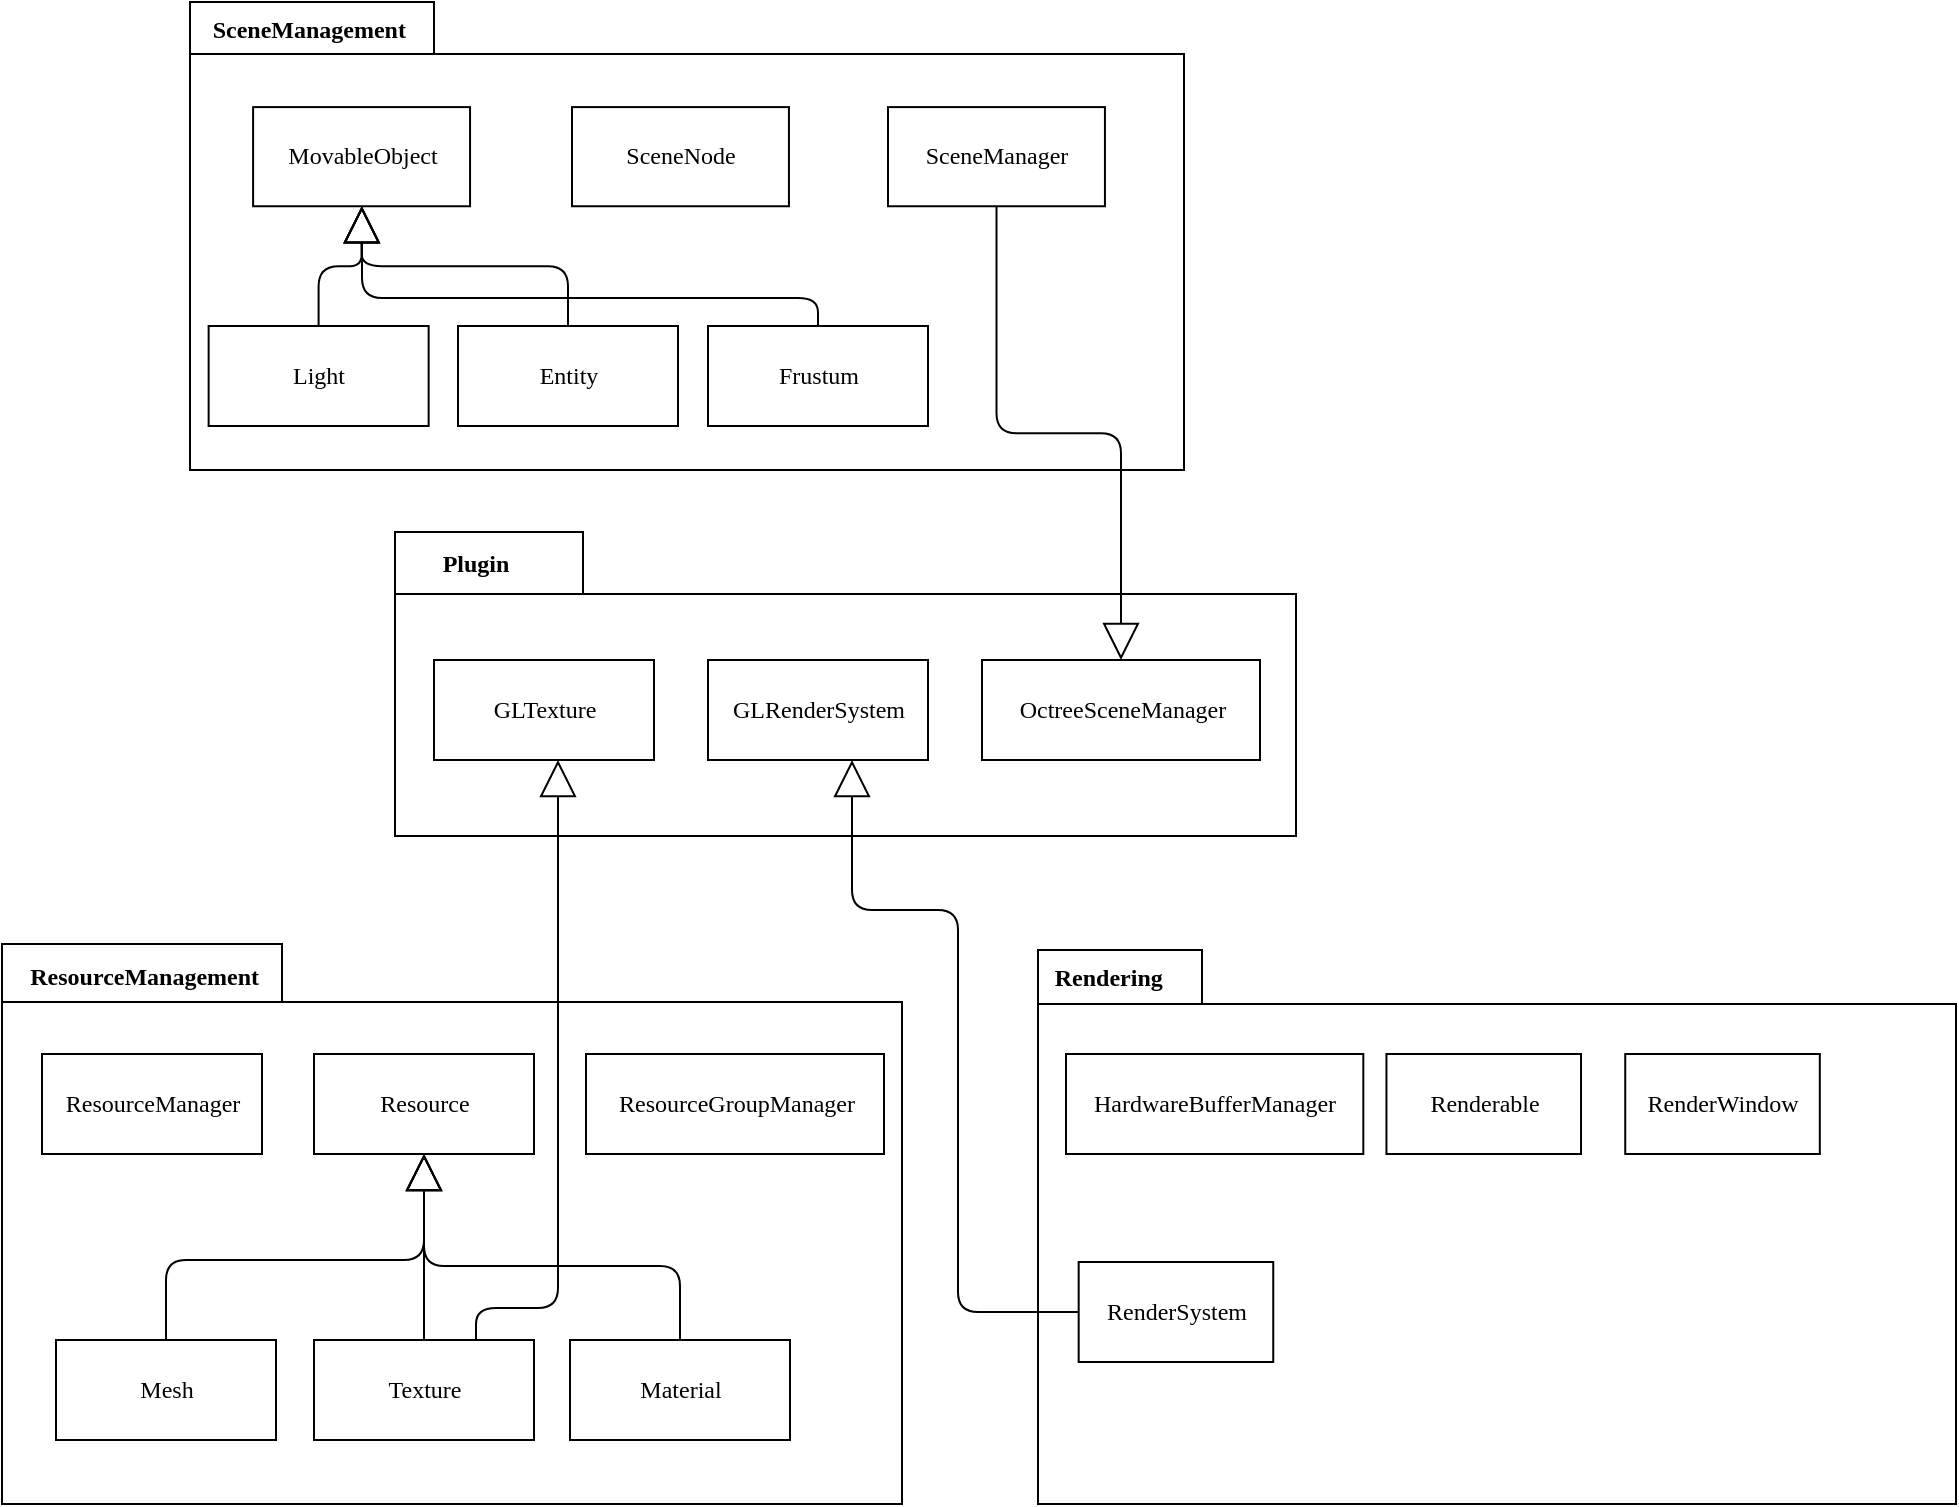 <mxfile version="14.4.3" type="device" pages="2"><diagram id="3e4jnOGMQ5hl_-yR93rZ" name="Page-1"><mxGraphModel dx="1438" dy="1007" grid="0" gridSize="10" guides="1" tooltips="1" connect="1" arrows="1" fold="1" page="0" pageScale="1" pageWidth="827" pageHeight="1169" math="0" shadow="0"><root><mxCell id="0"/><mxCell id="1" parent="0"/><mxCell id="gp-hS2u6GTx0Az4W2F3--3" value="" style="group;fontFamily=Comic Sans MS;" parent="1" vertex="1" connectable="0"><mxGeometry x="59" y="-97" width="497" height="234" as="geometry"/></mxCell><mxCell id="gp-hS2u6GTx0Az4W2F3--1" value="" style="shape=folder;fontStyle=1;spacingTop=10;tabWidth=122;tabHeight=26;tabPosition=left;html=1;align=left;fontFamily=Comic Sans MS;" parent="gp-hS2u6GTx0Az4W2F3--3" vertex="1"><mxGeometry width="497" height="234" as="geometry"/></mxCell><mxCell id="gp-hS2u6GTx0Az4W2F3--2" value="SceneManagement" style="text;align=center;fontStyle=1;verticalAlign=middle;spacingLeft=3;spacingRight=3;strokeColor=none;rotatable=0;points=[[0,0.5],[1,0.5]];portConstraint=eastwest;fontFamily=Comic Sans MS;" parent="gp-hS2u6GTx0Az4W2F3--3" vertex="1"><mxGeometry width="119.319" height="25.78" as="geometry"/></mxCell><mxCell id="gp-hS2u6GTx0Az4W2F3--4" value="MovableObject" style="html=1;fontFamily=Comic Sans MS;" parent="gp-hS2u6GTx0Az4W2F3--3" vertex="1"><mxGeometry x="31.556" y="52.551" width="108.472" height="49.576" as="geometry"/></mxCell><mxCell id="gp-hS2u6GTx0Az4W2F3--5" value="SceneNode" style="html=1;fontFamily=Comic Sans MS;" parent="gp-hS2u6GTx0Az4W2F3--3" vertex="1"><mxGeometry x="191.001" y="52.551" width="108.472" height="49.576" as="geometry"/></mxCell><mxCell id="gp-hS2u6GTx0Az4W2F3--6" value="SceneManager" style="html=1;fontFamily=Comic Sans MS;" parent="gp-hS2u6GTx0Az4W2F3--3" vertex="1"><mxGeometry x="348.999" y="52.551" width="108.472" height="49.576" as="geometry"/></mxCell><mxCell id="gp-hS2u6GTx0Az4W2F3--7" value="Light" style="html=1;fontFamily=Comic Sans MS;" parent="gp-hS2u6GTx0Az4W2F3--3" vertex="1"><mxGeometry x="9.32" y="162" width="110" height="50" as="geometry"/></mxCell><mxCell id="gp-hS2u6GTx0Az4W2F3--8" value="Entity" style="html=1;fontFamily=Comic Sans MS;" parent="gp-hS2u6GTx0Az4W2F3--3" vertex="1"><mxGeometry x="134" y="162" width="110" height="50" as="geometry"/></mxCell><mxCell id="gp-hS2u6GTx0Az4W2F3--9" value="Frustum" style="html=1;fontFamily=Comic Sans MS;" parent="gp-hS2u6GTx0Az4W2F3--3" vertex="1"><mxGeometry x="259" y="162" width="110" height="50" as="geometry"/></mxCell><mxCell id="gp-hS2u6GTx0Az4W2F3--10" value="" style="endArrow=block;endSize=16;endFill=0;html=1;edgeStyle=orthogonalEdgeStyle;fontFamily=Comic Sans MS;" parent="gp-hS2u6GTx0Az4W2F3--3" source="gp-hS2u6GTx0Az4W2F3--7" target="gp-hS2u6GTx0Az4W2F3--4" edge="1"><mxGeometry width="160" relative="1" as="geometry"><mxPoint x="-108" y="285" as="sourcePoint"/><mxPoint x="52" y="285" as="targetPoint"/></mxGeometry></mxCell><mxCell id="gp-hS2u6GTx0Az4W2F3--11" value="" style="endArrow=block;endSize=16;endFill=0;html=1;edgeStyle=orthogonalEdgeStyle;fontFamily=Comic Sans MS;" parent="gp-hS2u6GTx0Az4W2F3--3" source="gp-hS2u6GTx0Az4W2F3--8" target="gp-hS2u6GTx0Az4W2F3--4" edge="1"><mxGeometry width="160" relative="1" as="geometry"><mxPoint x="-104" y="299" as="sourcePoint"/><mxPoint x="56" y="299" as="targetPoint"/></mxGeometry></mxCell><mxCell id="gp-hS2u6GTx0Az4W2F3--13" value="" style="endArrow=block;endSize=16;endFill=0;html=1;edgeStyle=orthogonalEdgeStyle;fontFamily=Comic Sans MS;" parent="gp-hS2u6GTx0Az4W2F3--3" source="gp-hS2u6GTx0Az4W2F3--9" target="gp-hS2u6GTx0Az4W2F3--4" edge="1"><mxGeometry width="160" relative="1" as="geometry"><mxPoint x="34" y="297" as="sourcePoint"/><mxPoint x="194" y="297" as="targetPoint"/><Array as="points"><mxPoint x="314" y="148"/><mxPoint x="86" y="148"/></Array></mxGeometry></mxCell><mxCell id="gp-hS2u6GTx0Az4W2F3--14" value="" style="shape=folder;fontStyle=1;spacingTop=10;tabWidth=94;tabHeight=31;tabPosition=left;html=1;fontFamily=Comic Sans MS;" parent="1" vertex="1"><mxGeometry x="161.5" y="168" width="450.5" height="152" as="geometry"/></mxCell><mxCell id="gp-hS2u6GTx0Az4W2F3--17" value="" style="group;fontFamily=Comic Sans MS;" parent="1" vertex="1" connectable="0"><mxGeometry x="-35" y="374" width="450" height="280" as="geometry"/></mxCell><mxCell id="gp-hS2u6GTx0Az4W2F3--15" value="" style="shape=folder;fontStyle=1;spacingTop=10;tabWidth=140;tabHeight=29;tabPosition=left;html=1;fontFamily=Comic Sans MS;" parent="gp-hS2u6GTx0Az4W2F3--17" vertex="1"><mxGeometry width="450" height="280" as="geometry"/></mxCell><mxCell id="gp-hS2u6GTx0Az4W2F3--16" value="ResourceManagement" style="text;align=center;fontStyle=1;verticalAlign=middle;spacingLeft=3;spacingRight=3;strokeColor=none;rotatable=0;points=[[0,0.5],[1,0.5]];portConstraint=eastwest;fontFamily=Comic Sans MS;" parent="gp-hS2u6GTx0Az4W2F3--17" vertex="1"><mxGeometry x="25.002" y="-0.004" width="92.698" height="31.339" as="geometry"/></mxCell><mxCell id="gp-hS2u6GTx0Az4W2F3--18" value="ResourceManager" style="html=1;fontFamily=Comic Sans MS;" parent="gp-hS2u6GTx0Az4W2F3--17" vertex="1"><mxGeometry x="20" y="55" width="110" height="50" as="geometry"/></mxCell><mxCell id="gp-hS2u6GTx0Az4W2F3--19" value="Resource" style="html=1;fontFamily=Comic Sans MS;" parent="gp-hS2u6GTx0Az4W2F3--17" vertex="1"><mxGeometry x="156" y="55" width="110" height="50" as="geometry"/></mxCell><mxCell id="gp-hS2u6GTx0Az4W2F3--20" value="ResourceGroupManager" style="html=1;fontFamily=Comic Sans MS;" parent="gp-hS2u6GTx0Az4W2F3--17" vertex="1"><mxGeometry x="292" y="55" width="149" height="50" as="geometry"/></mxCell><mxCell id="gp-hS2u6GTx0Az4W2F3--21" value="Mesh" style="html=1;fontFamily=Comic Sans MS;" parent="gp-hS2u6GTx0Az4W2F3--17" vertex="1"><mxGeometry x="27" y="198" width="110" height="50" as="geometry"/></mxCell><mxCell id="gp-hS2u6GTx0Az4W2F3--22" value="Texture" style="html=1;fontFamily=Comic Sans MS;" parent="gp-hS2u6GTx0Az4W2F3--17" vertex="1"><mxGeometry x="156" y="198" width="110" height="50" as="geometry"/></mxCell><mxCell id="gp-hS2u6GTx0Az4W2F3--23" value="Material" style="html=1;fontFamily=Comic Sans MS;" parent="gp-hS2u6GTx0Az4W2F3--17" vertex="1"><mxGeometry x="284" y="198" width="110" height="50" as="geometry"/></mxCell><mxCell id="gp-hS2u6GTx0Az4W2F3--24" value="" style="endArrow=block;endSize=16;endFill=0;html=1;edgeStyle=orthogonalEdgeStyle;fontFamily=Comic Sans MS;" parent="gp-hS2u6GTx0Az4W2F3--17" source="gp-hS2u6GTx0Az4W2F3--21" target="gp-hS2u6GTx0Az4W2F3--19" edge="1"><mxGeometry width="160" relative="1" as="geometry"><mxPoint x="52" y="312" as="sourcePoint"/><mxPoint x="212" y="312" as="targetPoint"/><Array as="points"><mxPoint x="82" y="158"/><mxPoint x="211" y="158"/></Array></mxGeometry></mxCell><mxCell id="gp-hS2u6GTx0Az4W2F3--25" value="" style="endArrow=block;endSize=16;endFill=0;html=1;fontFamily=Comic Sans MS;" parent="gp-hS2u6GTx0Az4W2F3--17" source="gp-hS2u6GTx0Az4W2F3--22" target="gp-hS2u6GTx0Az4W2F3--19" edge="1"><mxGeometry width="160" relative="1" as="geometry"><mxPoint x="121" y="311" as="sourcePoint"/><mxPoint x="281" y="311" as="targetPoint"/></mxGeometry></mxCell><mxCell id="gp-hS2u6GTx0Az4W2F3--26" value="" style="endArrow=block;endSize=16;endFill=0;html=1;edgeStyle=orthogonalEdgeStyle;fontFamily=Comic Sans MS;" parent="gp-hS2u6GTx0Az4W2F3--17" source="gp-hS2u6GTx0Az4W2F3--23" target="gp-hS2u6GTx0Az4W2F3--19" edge="1"><mxGeometry width="160" relative="1" as="geometry"><mxPoint x="168" y="317" as="sourcePoint"/><mxPoint x="328" y="317" as="targetPoint"/><Array as="points"><mxPoint x="339" y="161"/><mxPoint x="211" y="161"/></Array></mxGeometry></mxCell><mxCell id="gp-hS2u6GTx0Az4W2F3--29" value="" style="group;fontFamily=Comic Sans MS;" parent="1" vertex="1" connectable="0"><mxGeometry x="483" y="377" width="459" height="277" as="geometry"/></mxCell><mxCell id="gp-hS2u6GTx0Az4W2F3--27" value="" style="shape=folder;fontStyle=1;spacingTop=10;tabWidth=82;tabHeight=27;tabPosition=left;html=1;fontFamily=Comic Sans MS;" parent="gp-hS2u6GTx0Az4W2F3--29" vertex="1"><mxGeometry width="459" height="277" as="geometry"/></mxCell><mxCell id="gp-hS2u6GTx0Az4W2F3--28" value="Rendering" style="text;align=center;fontStyle=1;verticalAlign=middle;spacingLeft=3;spacingRight=3;strokeColor=none;rotatable=0;points=[[0,0.5],[1,0.5]];portConstraint=eastwest;fontFamily=Comic Sans MS;" parent="gp-hS2u6GTx0Az4W2F3--29" vertex="1"><mxGeometry width="70.751" height="26" as="geometry"/></mxCell><mxCell id="gp-hS2u6GTx0Az4W2F3--30" value="HardwareBufferManager" style="html=1;fontFamily=Comic Sans MS;" parent="gp-hS2u6GTx0Az4W2F3--29" vertex="1"><mxGeometry x="14" y="52" width="148.66" height="50" as="geometry"/></mxCell><mxCell id="gp-hS2u6GTx0Az4W2F3--31" value="Renderable" style="html=1;fontFamily=Comic Sans MS;" parent="gp-hS2u6GTx0Az4W2F3--29" vertex="1"><mxGeometry x="174.225" y="52" width="97.283" height="50" as="geometry"/></mxCell><mxCell id="gp-hS2u6GTx0Az4W2F3--32" value="RenderWindow" style="html=1;fontFamily=Comic Sans MS;" parent="gp-hS2u6GTx0Az4W2F3--29" vertex="1"><mxGeometry x="293.618" y="52" width="97.283" height="50" as="geometry"/></mxCell><mxCell id="gp-hS2u6GTx0Az4W2F3--33" value="RenderSystem" style="html=1;fontFamily=Comic Sans MS;" parent="gp-hS2u6GTx0Az4W2F3--29" vertex="1"><mxGeometry x="20.341" y="156" width="97.283" height="50" as="geometry"/></mxCell><mxCell id="gp-hS2u6GTx0Az4W2F3--34" value="Plugin" style="text;align=center;fontStyle=1;verticalAlign=middle;spacingLeft=3;spacingRight=3;strokeColor=none;rotatable=0;points=[[0,0.5],[1,0.5]];portConstraint=eastwest;fontFamily=Comic Sans MS;" parent="1" vertex="1"><mxGeometry x="162" y="170" width="80" height="26" as="geometry"/></mxCell><mxCell id="gp-hS2u6GTx0Az4W2F3--35" value="GLTexture" style="html=1;fontFamily=Comic Sans MS;" parent="1" vertex="1"><mxGeometry x="181" y="232" width="110" height="50" as="geometry"/></mxCell><mxCell id="gp-hS2u6GTx0Az4W2F3--36" value="GLRenderSystem" style="html=1;fontFamily=Comic Sans MS;" parent="1" vertex="1"><mxGeometry x="318" y="232" width="110" height="50" as="geometry"/></mxCell><mxCell id="gp-hS2u6GTx0Az4W2F3--37" value="OctreeSceneManager" style="html=1;fontFamily=Comic Sans MS;" parent="1" vertex="1"><mxGeometry x="455" y="232" width="139" height="50" as="geometry"/></mxCell><mxCell id="gp-hS2u6GTx0Az4W2F3--38" value="" style="endArrow=block;endSize=16;endFill=0;html=1;edgeStyle=orthogonalEdgeStyle;fontFamily=Comic Sans MS;" parent="1" source="gp-hS2u6GTx0Az4W2F3--22" target="gp-hS2u6GTx0Az4W2F3--35" edge="1"><mxGeometry width="160" relative="1" as="geometry"><mxPoint x="-20" y="316" as="sourcePoint"/><mxPoint x="140" y="316" as="targetPoint"/><Array as="points"><mxPoint x="202" y="556"/><mxPoint x="243" y="556"/></Array></mxGeometry></mxCell><mxCell id="gp-hS2u6GTx0Az4W2F3--40" value="" style="endArrow=block;endSize=16;endFill=0;html=1;edgeStyle=orthogonalEdgeStyle;fontFamily=Comic Sans MS;" parent="1" source="gp-hS2u6GTx0Az4W2F3--33" target="gp-hS2u6GTx0Az4W2F3--36" edge="1"><mxGeometry width="160" relative="1" as="geometry"><mxPoint x="607" y="342" as="sourcePoint"/><mxPoint x="767" y="342" as="targetPoint"/><Array as="points"><mxPoint x="443" y="558"/><mxPoint x="443" y="357"/><mxPoint x="390" y="357"/></Array></mxGeometry></mxCell><mxCell id="gp-hS2u6GTx0Az4W2F3--41" value="" style="endArrow=block;endSize=16;endFill=0;html=1;edgeStyle=orthogonalEdgeStyle;fontFamily=Comic Sans MS;" parent="1" source="gp-hS2u6GTx0Az4W2F3--6" target="gp-hS2u6GTx0Az4W2F3--37" edge="1"><mxGeometry width="160" relative="1" as="geometry"><mxPoint x="628" y="54" as="sourcePoint"/><mxPoint x="788" y="54" as="targetPoint"/></mxGeometry></mxCell></root></mxGraphModel></diagram><diagram id="owCho9BU30Jm5nkme5lH" name="Page-2"><mxGraphModel dx="865" dy="506" grid="0" gridSize="10" guides="1" tooltips="1" connect="1" arrows="1" fold="1" page="0" pageScale="1" pageWidth="827" pageHeight="1169" math="0" shadow="0"><root><mxCell id="RnMbV2aCEgybNe5rOAFZ-0"/><mxCell id="RnMbV2aCEgybNe5rOAFZ-1" parent="RnMbV2aCEgybNe5rOAFZ-0"/><mxCell id="RnMbV2aCEgybNe5rOAFZ-2" value="Root" style="swimlane;fontStyle=1;align=center;verticalAlign=top;childLayout=stackLayout;horizontal=1;startSize=26;horizontalStack=0;resizeParent=1;resizeParentMax=0;resizeLast=0;collapsible=1;marginBottom=0;fontFamily=Comic Sans MS;" vertex="1" parent="RnMbV2aCEgybNe5rOAFZ-1"><mxGeometry x="232" y="256" width="439" height="1096" as="geometry"/></mxCell><mxCell id="RnMbV2aCEgybNe5rOAFZ-4" value="" style="line;strokeWidth=1;fillColor=none;align=left;verticalAlign=middle;spacingTop=-1;spacingLeft=3;spacingRight=3;rotatable=0;labelPosition=right;points=[];portConstraint=eastwest;fontFamily=Comic Sans MS;" vertex="1" parent="RnMbV2aCEgybNe5rOAFZ-2"><mxGeometry y="26" width="439" height="8" as="geometry"/></mxCell><mxCell id="RnMbV2aCEgybNe5rOAFZ-5" value="# void loadPlugins(const String&amp; pluginfile=&quot;plugins.cfg&quot;)" style="text;strokeColor=none;fillColor=none;align=left;verticalAlign=top;spacingLeft=4;spacingRight=4;overflow=hidden;rotatable=0;points=[[0,0.5],[1,0.5]];portConstraint=eastwest;fontFamily=Comic Sans MS;" vertex="1" parent="RnMbV2aCEgybNe5rOAFZ-2"><mxGeometry y="34" width="439" height="26" as="geometry"/></mxCell><mxCell id="RnMbV2aCEgybNe5rOAFZ-16" value="# void initialisePlugins()" style="text;strokeColor=none;fillColor=none;align=left;verticalAlign=top;spacingLeft=4;spacingRight=4;overflow=hidden;rotatable=0;points=[[0,0.5],[1,0.5]];portConstraint=eastwest;fontFamily=Comic Sans MS;" vertex="1" parent="RnMbV2aCEgybNe5rOAFZ-2"><mxGeometry y="60" width="439" height="26" as="geometry"/></mxCell><mxCell id="RnMbV2aCEgybNe5rOAFZ-17" value="# void shutdownPlugins()" style="text;strokeColor=none;fillColor=none;align=left;verticalAlign=top;spacingLeft=4;spacingRight=4;overflow=hidden;rotatable=0;points=[[0,0.5],[1,0.5]];portConstraint=eastwest;fontFamily=Comic Sans MS;" vertex="1" parent="RnMbV2aCEgybNe5rOAFZ-2"><mxGeometry y="86" width="439" height="26" as="geometry"/></mxCell><mxCell id="RnMbV2aCEgybNe5rOAFZ-18" value="# void unloadPlugins()" style="text;strokeColor=none;fillColor=none;align=left;verticalAlign=top;spacingLeft=4;spacingRight=4;overflow=hidden;rotatable=0;points=[[0,0.5],[1,0.5]];portConstraint=eastwest;fontFamily=Comic Sans MS;" vertex="1" parent="RnMbV2aCEgybNe5rOAFZ-2"><mxGeometry y="112" width="439" height="26" as="geometry"/></mxCell><mxCell id="RnMbV2aCEgybNe5rOAFZ-19" value="# void saveConfig()" style="text;strokeColor=none;fillColor=none;align=left;verticalAlign=top;spacingLeft=4;spacingRight=4;overflow=hidden;rotatable=0;points=[[0,0.5],[1,0.5]];portConstraint=eastwest;fontFamily=Comic Sans MS;" vertex="1" parent="RnMbV2aCEgybNe5rOAFZ-2"><mxGeometry y="138" width="439" height="26" as="geometry"/></mxCell><mxCell id="RnMbV2aCEgybNe5rOAFZ-20" value="# bool restoreConfig()" style="text;strokeColor=none;fillColor=none;align=left;verticalAlign=top;spacingLeft=4;spacingRight=4;overflow=hidden;rotatable=0;points=[[0,0.5],[1,0.5]];portConstraint=eastwest;fontFamily=Comic Sans MS;" vertex="1" parent="RnMbV2aCEgybNe5rOAFZ-2"><mxGeometry y="164" width="439" height="26" as="geometry"/></mxCell><mxCell id="RnMbV2aCEgybNe5rOAFZ-21" value="# void addRenderSystem(RenderSystem* newRend)" style="text;strokeColor=none;fillColor=none;align=left;verticalAlign=top;spacingLeft=4;spacingRight=4;overflow=hidden;rotatable=0;points=[[0,0.5],[1,0.5]];portConstraint=eastwest;fontFamily=Comic Sans MS;" vertex="1" parent="RnMbV2aCEgybNe5rOAFZ-2"><mxGeometry y="190" width="439" height="26" as="geometry"/></mxCell><mxCell id="RnMbV2aCEgybNe5rOAFZ-28" value="# const RenderSystemList&amp; getAvailableRenderers()" style="text;strokeColor=none;fillColor=none;align=left;verticalAlign=top;spacingLeft=4;spacingRight=4;overflow=hidden;rotatable=0;points=[[0,0.5],[1,0.5]];portConstraint=eastwest;fontFamily=Comic Sans MS;" vertex="1" parent="RnMbV2aCEgybNe5rOAFZ-2"><mxGeometry y="216" width="439" height="26" as="geometry"/></mxCell><mxCell id="RnMbV2aCEgybNe5rOAFZ-29" value="# RenderSystem* getRenderSystemByName(const String&amp; name)" style="text;strokeColor=none;fillColor=none;align=left;verticalAlign=top;spacingLeft=4;spacingRight=4;overflow=hidden;rotatable=0;points=[[0,0.5],[1,0.5]];portConstraint=eastwest;fontFamily=Comic Sans MS;" vertex="1" parent="RnMbV2aCEgybNe5rOAFZ-2"><mxGeometry y="242" width="439" height="26" as="geometry"/></mxCell><mxCell id="RnMbV2aCEgybNe5rOAFZ-30" value="# RenderSystem* getRenderSystem()" style="text;strokeColor=none;fillColor=none;align=left;verticalAlign=top;spacingLeft=4;spacingRight=4;overflow=hidden;rotatable=0;points=[[0,0.5],[1,0.5]];portConstraint=eastwest;fontFamily=Comic Sans MS;" vertex="1" parent="RnMbV2aCEgybNe5rOAFZ-2"><mxGeometry y="268" width="439" height="26" as="geometry"/></mxCell><mxCell id="RnMbV2aCEgybNe5rOAFZ-22" value="# void setRenderSystem(RenderSystem* system)" style="text;strokeColor=none;fillColor=none;align=left;verticalAlign=top;spacingLeft=4;spacingRight=4;overflow=hidden;rotatable=0;points=[[0,0.5],[1,0.5]];portConstraint=eastwest;fontFamily=Comic Sans MS;" vertex="1" parent="RnMbV2aCEgybNe5rOAFZ-2"><mxGeometry y="294" width="439" height="26" as="geometry"/></mxCell><mxCell id="RnMbV2aCEgybNe5rOAFZ-23" value="# RenderWindow* initialise(bool autoCreateWindow, &#10;                                            const String&amp; windowTitle, &#10;                                            const String&amp; customCapabilitiesConfig" style="text;strokeColor=none;fillColor=none;align=left;verticalAlign=top;spacingLeft=4;spacingRight=4;overflow=hidden;rotatable=0;points=[[0,0.5],[1,0.5]];portConstraint=eastwest;fontFamily=Comic Sans MS;" vertex="1" parent="RnMbV2aCEgybNe5rOAFZ-2"><mxGeometry y="320" width="439" height="54" as="geometry"/></mxCell><mxCell id="RnMbV2aCEgybNe5rOAFZ-24" value="# void addSceneManagerFactory(SceneManagerFactory* fact)" style="text;strokeColor=none;fillColor=none;align=left;verticalAlign=top;spacingLeft=4;spacingRight=4;overflow=hidden;rotatable=0;points=[[0,0.5],[1,0.5]];portConstraint=eastwest;fontFamily=Comic Sans MS;" vertex="1" parent="RnMbV2aCEgybNe5rOAFZ-2"><mxGeometry y="374" width="439" height="26" as="geometry"/></mxCell><mxCell id="RnMbV2aCEgybNe5rOAFZ-25" value="# void removeSceneManagerFactory(SceneManagerFactory* fact)" style="text;strokeColor=none;fillColor=none;align=left;verticalAlign=top;spacingLeft=4;spacingRight=4;overflow=hidden;rotatable=0;points=[[0,0.5],[1,0.5]];portConstraint=eastwest;fontFamily=Comic Sans MS;" vertex="1" parent="RnMbV2aCEgybNe5rOAFZ-2"><mxGeometry y="400" width="439" height="26" as="geometry"/></mxCell><mxCell id="RnMbV2aCEgybNe5rOAFZ-26" value="# SceneManager* createSceneManager(const String&amp; typename, &#10;                                                                const String&amp; instanceName)" style="text;strokeColor=none;fillColor=none;align=left;verticalAlign=top;spacingLeft=4;spacingRight=4;overflow=hidden;rotatable=0;points=[[0,0.5],[1,0.5]];portConstraint=eastwest;fontFamily=Comic Sans MS;" vertex="1" parent="RnMbV2aCEgybNe5rOAFZ-2"><mxGeometry y="426" width="439" height="41" as="geometry"/></mxCell><mxCell id="RnMbV2aCEgybNe5rOAFZ-27" value="# void destroySceneManager(SceneManager* sm)" style="text;strokeColor=none;fillColor=none;align=left;verticalAlign=top;spacingLeft=4;spacingRight=4;overflow=hidden;rotatable=0;points=[[0,0.5],[1,0.5]];portConstraint=eastwest;fontFamily=Comic Sans MS;" vertex="1" parent="RnMbV2aCEgybNe5rOAFZ-2"><mxGeometry y="467" width="439" height="26" as="geometry"/></mxCell><mxCell id="RnMbV2aCEgybNe5rOAFZ-31" value="# SceneManager* getSceneManager(const String&amp; instanceName)" style="text;strokeColor=none;fillColor=none;align=left;verticalAlign=top;spacingLeft=4;spacingRight=4;overflow=hidden;rotatable=0;points=[[0,0.5],[1,0.5]];portConstraint=eastwest;fontFamily=Comic Sans MS;" vertex="1" parent="RnMbV2aCEgybNe5rOAFZ-2"><mxGeometry y="493" width="439" height="26" as="geometry"/></mxCell><mxCell id="RnMbV2aCEgybNe5rOAFZ-32" value="# TextureManager* getTextureManager()" style="text;strokeColor=none;fillColor=none;align=left;verticalAlign=top;spacingLeft=4;spacingRight=4;overflow=hidden;rotatable=0;points=[[0,0.5],[1,0.5]];portConstraint=eastwest;fontFamily=Comic Sans MS;" vertex="1" parent="RnMbV2aCEgybNe5rOAFZ-2"><mxGeometry y="519" width="439" height="26" as="geometry"/></mxCell><mxCell id="RnMbV2aCEgybNe5rOAFZ-33" value="# MeshManager* getMeshManager()" style="text;strokeColor=none;fillColor=none;align=left;verticalAlign=top;spacingLeft=4;spacingRight=4;overflow=hidden;rotatable=0;points=[[0,0.5],[1,0.5]];portConstraint=eastwest;fontFamily=Comic Sans MS;" vertex="1" parent="RnMbV2aCEgybNe5rOAFZ-2"><mxGeometry y="545" width="439" height="26" as="geometry"/></mxCell><mxCell id="RnMbV2aCEgybNe5rOAFZ-34" value="# void startRendering()" style="text;strokeColor=none;fillColor=none;align=left;verticalAlign=top;spacingLeft=4;spacingRight=4;overflow=hidden;rotatable=0;points=[[0,0.5],[1,0.5]];portConstraint=eastwest;fontFamily=Comic Sans MS;" vertex="1" parent="RnMbV2aCEgybNe5rOAFZ-2"><mxGeometry y="571" width="439" height="26" as="geometry"/></mxCell><mxCell id="RnMbV2aCEgybNe5rOAFZ-35" value="# bool renderOneFrame()" style="text;strokeColor=none;fillColor=none;align=left;verticalAlign=top;spacingLeft=4;spacingRight=4;overflow=hidden;rotatable=0;points=[[0,0.5],[1,0.5]];portConstraint=eastwest;fontFamily=Comic Sans MS;" vertex="1" parent="RnMbV2aCEgybNe5rOAFZ-2"><mxGeometry y="597" width="439" height="26" as="geometry"/></mxCell><mxCell id="RnMbV2aCEgybNe5rOAFZ-36" value="# bool renderOneFrame(Real timeSinceLastFrame)" style="text;strokeColor=none;fillColor=none;align=left;verticalAlign=top;spacingLeft=4;spacingRight=4;overflow=hidden;rotatable=0;points=[[0,0.5],[1,0.5]];portConstraint=eastwest;fontFamily=Comic Sans MS;" vertex="1" parent="RnMbV2aCEgybNe5rOAFZ-2"><mxGeometry y="623" width="439" height="26" as="geometry"/></mxCell><mxCell id="RnMbV2aCEgybNe5rOAFZ-37" value="# void shutdown()" style="text;strokeColor=none;fillColor=none;align=left;verticalAlign=top;spacingLeft=4;spacingRight=4;overflow=hidden;rotatable=0;points=[[0,0.5],[1,0.5]];portConstraint=eastwest;fontFamily=Comic Sans MS;" vertex="1" parent="RnMbV2aCEgybNe5rOAFZ-2"><mxGeometry y="649" width="439" height="26" as="geometry"/></mxCell><mxCell id="RnMbV2aCEgybNe5rOAFZ-38" value="# RenderWindow* createRenderWindow(const String&amp; name, &#10;                                                                 unsigned int width, &#10;                                                                 unsigned int height, &#10;                                                                 bool fullScreen, &#10;                                                                 NameValuePairList* miscParams=0" style="text;strokeColor=none;fillColor=none;align=left;verticalAlign=top;spacingLeft=4;spacingRight=4;overflow=hidden;rotatable=0;points=[[0,0.5],[1,0.5]];portConstraint=eastwest;fontFamily=Comic Sans MS;" vertex="1" parent="RnMbV2aCEgybNe5rOAFZ-2"><mxGeometry y="675" width="439" height="83" as="geometry"/></mxCell><mxCell id="RnMbV2aCEgybNe5rOAFZ-39" value="# RenderTarget* detachRenderTarget(RenderTarget* pWin)" style="text;strokeColor=none;fillColor=none;align=left;verticalAlign=top;spacingLeft=4;spacingRight=4;overflow=hidden;rotatable=0;points=[[0,0.5],[1,0.5]];portConstraint=eastwest;fontFamily=Comic Sans MS;" vertex="1" parent="RnMbV2aCEgybNe5rOAFZ-2"><mxGeometry y="758" width="439" height="26" as="geometry"/></mxCell><mxCell id="RnMbV2aCEgybNe5rOAFZ-41" value="# RenderTarget* detachRenderTarget(const String&amp; name)" style="text;strokeColor=none;fillColor=none;align=left;verticalAlign=top;spacingLeft=4;spacingRight=4;overflow=hidden;rotatable=0;points=[[0,0.5],[1,0.5]];portConstraint=eastwest;fontFamily=Comic Sans MS;" vertex="1" parent="RnMbV2aCEgybNe5rOAFZ-2"><mxGeometry y="784" width="439" height="26" as="geometry"/></mxCell><mxCell id="RnMbV2aCEgybNe5rOAFZ-42" value="# void destroyRenderTarget(RenderTarget* target)" style="text;strokeColor=none;fillColor=none;align=left;verticalAlign=top;spacingLeft=4;spacingRight=4;overflow=hidden;rotatable=0;points=[[0,0.5],[1,0.5]];portConstraint=eastwest;fontFamily=Comic Sans MS;" vertex="1" parent="RnMbV2aCEgybNe5rOAFZ-2"><mxGeometry y="810" width="439" height="26" as="geometry"/></mxCell><mxCell id="RnMbV2aCEgybNe5rOAFZ-43" value="# void destroyRenderTarget(const String&amp; name)" style="text;strokeColor=none;fillColor=none;align=left;verticalAlign=top;spacingLeft=4;spacingRight=4;overflow=hidden;rotatable=0;points=[[0,0.5],[1,0.5]];portConstraint=eastwest;fontFamily=Comic Sans MS;" vertex="1" parent="RnMbV2aCEgybNe5rOAFZ-2"><mxGeometry y="836" width="439" height="26" as="geometry"/></mxCell><mxCell id="RnMbV2aCEgybNe5rOAFZ-44" value="# RenderTarget* getRenderTarget(const String&amp; name)" style="text;strokeColor=none;fillColor=none;align=left;verticalAlign=top;spacingLeft=4;spacingRight=4;overflow=hidden;rotatable=0;points=[[0,0.5],[1,0.5]];portConstraint=eastwest;fontFamily=Comic Sans MS;" vertex="1" parent="RnMbV2aCEgybNe5rOAFZ-2"><mxGeometry y="862" width="439" height="26" as="geometry"/></mxCell><mxCell id="RnMbV2aCEgybNe5rOAFZ-45" value="# void loadPlugin(const String&amp; pluginName)" style="text;strokeColor=none;fillColor=none;align=left;verticalAlign=top;spacingLeft=4;spacingRight=4;overflow=hidden;rotatable=0;points=[[0,0.5],[1,0.5]];portConstraint=eastwest;fontFamily=Comic Sans MS;" vertex="1" parent="RnMbV2aCEgybNe5rOAFZ-2"><mxGeometry y="888" width="439" height="26" as="geometry"/></mxCell><mxCell id="RnMbV2aCEgybNe5rOAFZ-46" value="# void unloadPlugin(const String&amp; pluginName)" style="text;strokeColor=none;fillColor=none;align=left;verticalAlign=top;spacingLeft=4;spacingRight=4;overflow=hidden;rotatable=0;points=[[0,0.5],[1,0.5]];portConstraint=eastwest;fontFamily=Comic Sans MS;" vertex="1" parent="RnMbV2aCEgybNe5rOAFZ-2"><mxGeometry y="914" width="439" height="26" as="geometry"/></mxCell><mxCell id="RnMbV2aCEgybNe5rOAFZ-47" value="# void installPlugin(Plugin* plugin)" style="text;strokeColor=none;fillColor=none;align=left;verticalAlign=top;spacingLeft=4;spacingRight=4;overflow=hidden;rotatable=0;points=[[0,0.5],[1,0.5]];portConstraint=eastwest;fontFamily=Comic Sans MS;" vertex="1" parent="RnMbV2aCEgybNe5rOAFZ-2"><mxGeometry y="940" width="439" height="26" as="geometry"/></mxCell><mxCell id="RnMbV2aCEgybNe5rOAFZ-48" value="# void uninstallPlugin(Plugin* plugin)" style="text;strokeColor=none;fillColor=none;align=left;verticalAlign=top;spacingLeft=4;spacingRight=4;overflow=hidden;rotatable=0;points=[[0,0.5],[1,0.5]];portConstraint=eastwest;fontFamily=Comic Sans MS;" vertex="1" parent="RnMbV2aCEgybNe5rOAFZ-2"><mxGeometry y="966" width="439" height="26" as="geometry"/></mxCell><mxCell id="RnMbV2aCEgybNe5rOAFZ-52" value="# bool _updateAllRenderTargets()" style="text;strokeColor=none;fillColor=none;align=left;verticalAlign=top;spacingLeft=4;spacingRight=4;overflow=hidden;rotatable=0;points=[[0,0.5],[1,0.5]];portConstraint=eastwest;fontFamily=Comic Sans MS;" vertex="1" parent="RnMbV2aCEgybNe5rOAFZ-2"><mxGeometry y="992" width="439" height="26" as="geometry"/></mxCell><mxCell id="RnMbV2aCEgybNe5rOAFZ-49" value="# bool _fireFrameStarted(FrameEvent&amp; evt)" style="text;strokeColor=none;fillColor=none;align=left;verticalAlign=top;spacingLeft=4;spacingRight=4;overflow=hidden;rotatable=0;points=[[0,0.5],[1,0.5]];portConstraint=eastwest;fontFamily=Comic Sans MS;" vertex="1" parent="RnMbV2aCEgybNe5rOAFZ-2"><mxGeometry y="1018" width="439" height="26" as="geometry"/></mxCell><mxCell id="RnMbV2aCEgybNe5rOAFZ-50" value="# bool _fireFrameRenderingQueued(FrameEvent&amp; evt)" style="text;strokeColor=none;fillColor=none;align=left;verticalAlign=top;spacingLeft=4;spacingRight=4;overflow=hidden;rotatable=0;points=[[0,0.5],[1,0.5]];portConstraint=eastwest;fontFamily=Comic Sans MS;" vertex="1" parent="RnMbV2aCEgybNe5rOAFZ-2"><mxGeometry y="1044" width="439" height="26" as="geometry"/></mxCell><mxCell id="RnMbV2aCEgybNe5rOAFZ-51" value="# bool _fireFrameEnded(FrameEvent&amp; evt)" style="text;strokeColor=none;fillColor=none;align=left;verticalAlign=top;spacingLeft=4;spacingRight=4;overflow=hidden;rotatable=0;points=[[0,0.5],[1,0.5]];portConstraint=eastwest;fontFamily=Comic Sans MS;" vertex="1" parent="RnMbV2aCEgybNe5rOAFZ-2"><mxGeometry y="1070" width="439" height="26" as="geometry"/></mxCell><mxCell id="RnMbV2aCEgybNe5rOAFZ-6" value="Ogre::Singleton&amp;lt;Root&amp;gt;" style="html=1;fontFamily=Comic Sans MS;" vertex="1" parent="RnMbV2aCEgybNe5rOAFZ-1"><mxGeometry x="232" y="143" width="159" height="50" as="geometry"/></mxCell><mxCell id="RnMbV2aCEgybNe5rOAFZ-7" value="RootAlloc" style="html=1;fontFamily=Comic Sans MS;" vertex="1" parent="RnMbV2aCEgybNe5rOAFZ-1"><mxGeometry x="580" y="143" width="91" height="50" as="geometry"/></mxCell><mxCell id="RnMbV2aCEgybNe5rOAFZ-8" value="" style="endArrow=block;endSize=16;endFill=0;html=1;fontFamily=Comic Sans MS;edgeStyle=orthogonalEdgeStyle;" edge="1" parent="RnMbV2aCEgybNe5rOAFZ-1" source="RnMbV2aCEgybNe5rOAFZ-2" target="RnMbV2aCEgybNe5rOAFZ-6"><mxGeometry width="160" relative="1" as="geometry"><mxPoint x="38" y="321" as="sourcePoint"/><mxPoint x="198" y="321" as="targetPoint"/></mxGeometry></mxCell><mxCell id="RnMbV2aCEgybNe5rOAFZ-9" value="" style="endArrow=block;endSize=16;endFill=0;html=1;fontFamily=Comic Sans MS;edgeStyle=orthogonalEdgeStyle;" edge="1" parent="RnMbV2aCEgybNe5rOAFZ-1" source="RnMbV2aCEgybNe5rOAFZ-2" target="RnMbV2aCEgybNe5rOAFZ-7"><mxGeometry width="160" relative="1" as="geometry"><mxPoint x="334" y="400" as="sourcePoint"/><mxPoint x="494" y="400" as="targetPoint"/></mxGeometry></mxCell></root></mxGraphModel></diagram></mxfile>